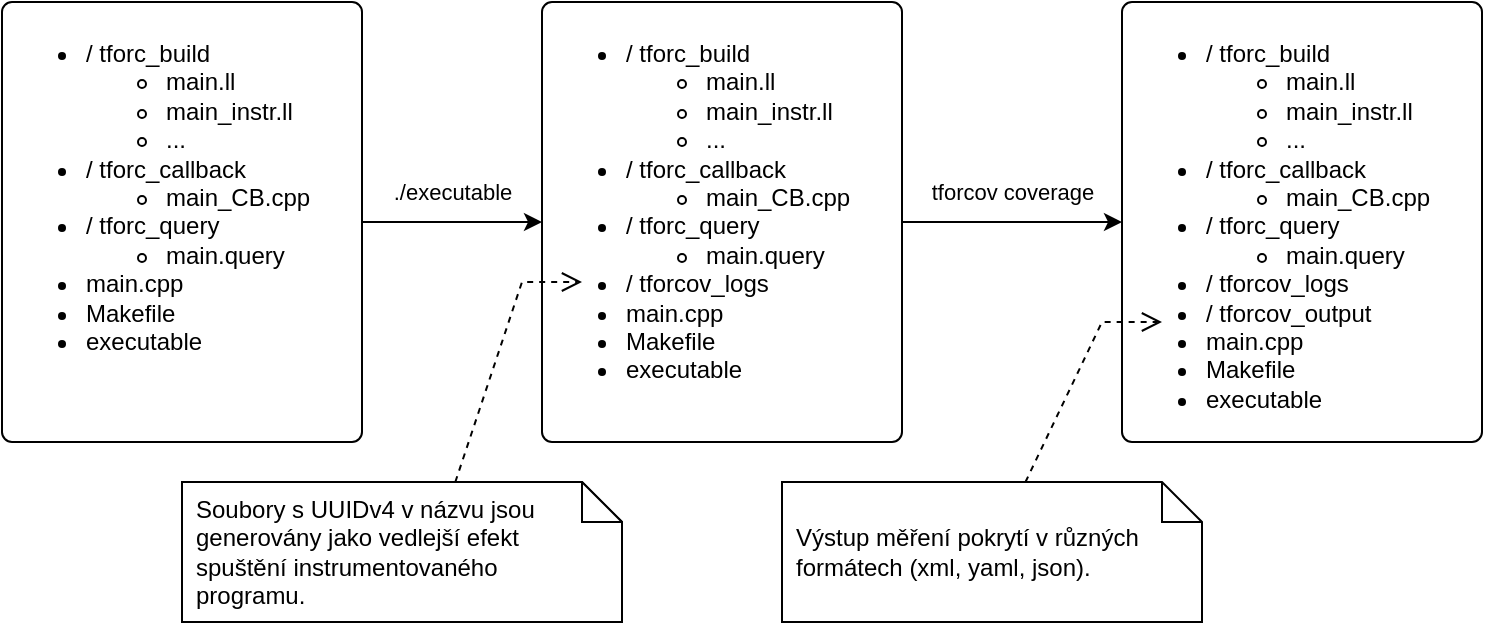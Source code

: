 <mxfile version="18.0.2" type="github">
  <diagram id="BrNaa9qSeSl_PlG5yOju" name="Page-1">
    <mxGraphModel dx="1422" dy="762" grid="1" gridSize="10" guides="1" tooltips="1" connect="1" arrows="1" fold="1" page="1" pageScale="1" pageWidth="827" pageHeight="1169" math="0" shadow="0">
      <root>
        <mxCell id="0" />
        <mxCell id="1" parent="0" />
        <mxCell id="8QLlg-33kmUOQYi8h0Aq-8" value="./executable" style="edgeStyle=orthogonalEdgeStyle;rounded=0;orthogonalLoop=1;jettySize=auto;html=1;" parent="1" source="EGjiMCHx-5FTvRWDe-Qp-1" target="8QLlg-33kmUOQYi8h0Aq-6" edge="1">
          <mxGeometry y="15" relative="1" as="geometry">
            <mxPoint as="offset" />
            <mxPoint x="240" y="165" as="sourcePoint" />
            <mxPoint x="340" y="165" as="targetPoint" />
          </mxGeometry>
        </mxCell>
        <mxCell id="8QLlg-33kmUOQYi8h0Aq-6" value="&lt;ul&gt;&lt;li&gt;/ tforc_build&lt;/li&gt;&lt;ul&gt;&lt;li&gt;main.ll&lt;/li&gt;&lt;li&gt;main_instr.ll&lt;/li&gt;&lt;li&gt;...&lt;/li&gt;&lt;/ul&gt;&lt;li&gt;/ tforc_callback&lt;/li&gt;&lt;ul&gt;&lt;li&gt;main_CB.cpp&lt;/li&gt;&lt;/ul&gt;&lt;li&gt;/ tforc_query&lt;/li&gt;&lt;ul&gt;&lt;li&gt;main.query&lt;/li&gt;&lt;/ul&gt;&lt;li&gt;/ tforcov_logs&lt;/li&gt;&lt;li&gt;main.cpp&lt;/li&gt;&lt;li&gt;Makefile&lt;/li&gt;&lt;li&gt;executable&lt;/li&gt;&lt;/ul&gt;" style="rounded=1;absoluteArcSize=1;html=1;arcSize=10;align=left;verticalAlign=top;" parent="1" vertex="1">
          <mxGeometry x="330" y="80" width="180" height="220" as="geometry" />
        </mxCell>
        <mxCell id="8QLlg-33kmUOQYi8h0Aq-7" value="Výstup měření pokrytí v různých formátech (xml, yaml, json)." style="shape=note;size=20;whiteSpace=wrap;html=1;align=left;spacingLeft=5;spacingRight=5;" parent="1" vertex="1">
          <mxGeometry x="450" y="320" width="210" height="70" as="geometry" />
        </mxCell>
        <mxCell id="EGjiMCHx-5FTvRWDe-Qp-1" value="&lt;ul&gt;&lt;li&gt;/ tforc_build&lt;/li&gt;&lt;ul&gt;&lt;li&gt;main.ll&lt;/li&gt;&lt;li&gt;main_instr.ll&lt;/li&gt;&lt;li&gt;...&lt;/li&gt;&lt;/ul&gt;&lt;li&gt;/ tforc_callback&lt;/li&gt;&lt;ul&gt;&lt;li&gt;main_CB.cpp&lt;/li&gt;&lt;/ul&gt;&lt;li&gt;/ tforc_query&lt;/li&gt;&lt;ul&gt;&lt;li&gt;main.query&lt;/li&gt;&lt;/ul&gt;&lt;li&gt;main.cpp&lt;/li&gt;&lt;li&gt;Makefile&lt;/li&gt;&lt;li&gt;executable&lt;/li&gt;&lt;/ul&gt;" style="rounded=1;absoluteArcSize=1;html=1;arcSize=10;align=left;verticalAlign=top;" vertex="1" parent="1">
          <mxGeometry x="60" y="80" width="180" height="220" as="geometry" />
        </mxCell>
        <mxCell id="EGjiMCHx-5FTvRWDe-Qp-2" value="&lt;ul&gt;&lt;li&gt;/ tforc_build&lt;/li&gt;&lt;ul&gt;&lt;li&gt;main.ll&lt;/li&gt;&lt;li&gt;main_instr.ll&lt;/li&gt;&lt;li&gt;...&lt;/li&gt;&lt;/ul&gt;&lt;li&gt;/ tforc_callback&lt;/li&gt;&lt;ul&gt;&lt;li&gt;main_CB.cpp&lt;/li&gt;&lt;/ul&gt;&lt;li&gt;/ tforc_query&lt;/li&gt;&lt;ul&gt;&lt;li&gt;main.query&lt;/li&gt;&lt;/ul&gt;&lt;li&gt;/ tforcov_logs&lt;/li&gt;&lt;li&gt;/ tforcov_output&lt;/li&gt;&lt;li&gt;main.cpp&lt;/li&gt;&lt;li&gt;Makefile&lt;/li&gt;&lt;li&gt;executable&lt;/li&gt;&lt;/ul&gt;" style="rounded=1;absoluteArcSize=1;html=1;arcSize=10;align=left;verticalAlign=top;" vertex="1" parent="1">
          <mxGeometry x="620" y="80" width="180" height="220" as="geometry" />
        </mxCell>
        <mxCell id="EGjiMCHx-5FTvRWDe-Qp-3" value="tforcov coverage" style="edgeStyle=orthogonalEdgeStyle;rounded=0;orthogonalLoop=1;jettySize=auto;html=1;" edge="1" parent="1" source="8QLlg-33kmUOQYi8h0Aq-6" target="EGjiMCHx-5FTvRWDe-Qp-2">
          <mxGeometry y="15" relative="1" as="geometry">
            <mxPoint as="offset" />
            <mxPoint x="250" y="190" as="sourcePoint" />
            <mxPoint x="360" y="190" as="targetPoint" />
          </mxGeometry>
        </mxCell>
        <mxCell id="EGjiMCHx-5FTvRWDe-Qp-4" value="UUIDv4 named files are generated as a side effect of executed executable" style="shape=note;size=20;whiteSpace=wrap;html=1;align=left;" vertex="1" parent="1">
          <mxGeometry x="180" y="320" width="190" height="70" as="geometry" />
        </mxCell>
        <mxCell id="EGjiMCHx-5FTvRWDe-Qp-5" value="" style="html=1;verticalAlign=bottom;endArrow=open;dashed=1;endSize=8;rounded=0;" edge="1" source="EGjiMCHx-5FTvRWDe-Qp-4" parent="1">
          <mxGeometry relative="1" as="geometry">
            <mxPoint x="570" y="220" as="sourcePoint" />
            <mxPoint x="350" y="220" as="targetPoint" />
            <Array as="points">
              <mxPoint x="320" y="220" />
            </Array>
          </mxGeometry>
        </mxCell>
        <mxCell id="8QLlg-33kmUOQYi8h0Aq-11" value="" style="html=1;verticalAlign=bottom;endArrow=open;dashed=1;endSize=8;rounded=0;" parent="1" source="8QLlg-33kmUOQYi8h0Aq-7" edge="1">
          <mxGeometry relative="1" as="geometry">
            <mxPoint x="860" y="240" as="sourcePoint" />
            <mxPoint x="640" y="240" as="targetPoint" />
            <Array as="points">
              <mxPoint x="610" y="240" />
            </Array>
          </mxGeometry>
        </mxCell>
        <mxCell id="EGjiMCHx-5FTvRWDe-Qp-6" value="Soubory s UUIDv4 v názvu jsou generovány jako vedlejší efekt spuštění instrumentovaného programu." style="shape=note;size=20;whiteSpace=wrap;html=1;align=left;spacingLeft=5;spacingRight=5;" vertex="1" parent="1">
          <mxGeometry x="150" y="320" width="220" height="70" as="geometry" />
        </mxCell>
      </root>
    </mxGraphModel>
  </diagram>
</mxfile>
